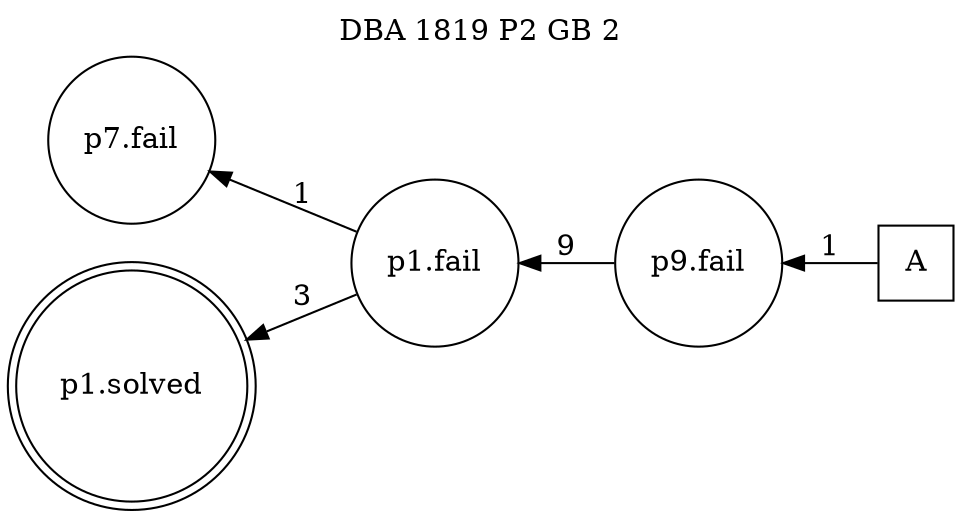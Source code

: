 digraph DBA_1819_P2_GB_2 {
labelloc="tl"
label= " DBA 1819 P2 GB 2 "
rankdir="RL";
graph [ size=" 10 , 10 !"]

"A" [shape="square" label="A"]
"p9.fail" [shape="circle" label="p9.fail"]
"p1.fail" [shape="circle" label="p1.fail"]
"p7.fail" [shape="circle" label="p7.fail"]
"p1.solved" [shape="doublecircle" label="p1.solved"]
"A" -> "p9.fail" [ label=1]
"p9.fail" -> "p1.fail" [ label=9]
"p1.fail" -> "p7.fail" [ label=1]
"p1.fail" -> "p1.solved" [ label=3]
}
